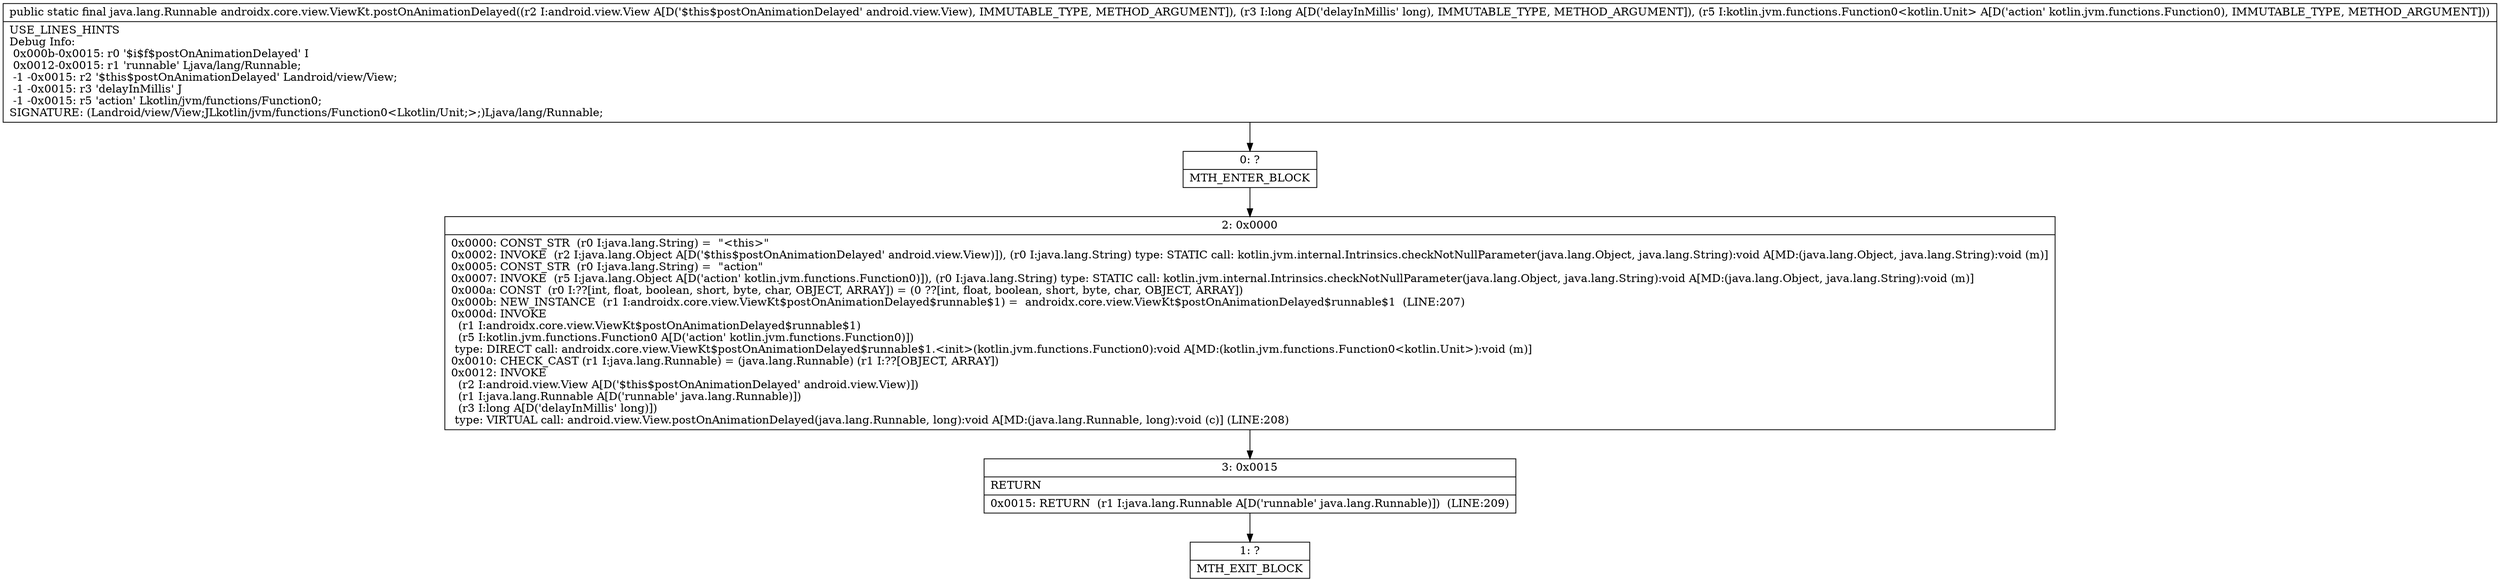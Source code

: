 digraph "CFG forandroidx.core.view.ViewKt.postOnAnimationDelayed(Landroid\/view\/View;JLkotlin\/jvm\/functions\/Function0;)Ljava\/lang\/Runnable;" {
Node_0 [shape=record,label="{0\:\ ?|MTH_ENTER_BLOCK\l}"];
Node_2 [shape=record,label="{2\:\ 0x0000|0x0000: CONST_STR  (r0 I:java.lang.String) =  \"\<this\>\" \l0x0002: INVOKE  (r2 I:java.lang.Object A[D('$this$postOnAnimationDelayed' android.view.View)]), (r0 I:java.lang.String) type: STATIC call: kotlin.jvm.internal.Intrinsics.checkNotNullParameter(java.lang.Object, java.lang.String):void A[MD:(java.lang.Object, java.lang.String):void (m)]\l0x0005: CONST_STR  (r0 I:java.lang.String) =  \"action\" \l0x0007: INVOKE  (r5 I:java.lang.Object A[D('action' kotlin.jvm.functions.Function0)]), (r0 I:java.lang.String) type: STATIC call: kotlin.jvm.internal.Intrinsics.checkNotNullParameter(java.lang.Object, java.lang.String):void A[MD:(java.lang.Object, java.lang.String):void (m)]\l0x000a: CONST  (r0 I:??[int, float, boolean, short, byte, char, OBJECT, ARRAY]) = (0 ??[int, float, boolean, short, byte, char, OBJECT, ARRAY]) \l0x000b: NEW_INSTANCE  (r1 I:androidx.core.view.ViewKt$postOnAnimationDelayed$runnable$1) =  androidx.core.view.ViewKt$postOnAnimationDelayed$runnable$1  (LINE:207)\l0x000d: INVOKE  \l  (r1 I:androidx.core.view.ViewKt$postOnAnimationDelayed$runnable$1)\l  (r5 I:kotlin.jvm.functions.Function0 A[D('action' kotlin.jvm.functions.Function0)])\l type: DIRECT call: androidx.core.view.ViewKt$postOnAnimationDelayed$runnable$1.\<init\>(kotlin.jvm.functions.Function0):void A[MD:(kotlin.jvm.functions.Function0\<kotlin.Unit\>):void (m)]\l0x0010: CHECK_CAST (r1 I:java.lang.Runnable) = (java.lang.Runnable) (r1 I:??[OBJECT, ARRAY]) \l0x0012: INVOKE  \l  (r2 I:android.view.View A[D('$this$postOnAnimationDelayed' android.view.View)])\l  (r1 I:java.lang.Runnable A[D('runnable' java.lang.Runnable)])\l  (r3 I:long A[D('delayInMillis' long)])\l type: VIRTUAL call: android.view.View.postOnAnimationDelayed(java.lang.Runnable, long):void A[MD:(java.lang.Runnable, long):void (c)] (LINE:208)\l}"];
Node_3 [shape=record,label="{3\:\ 0x0015|RETURN\l|0x0015: RETURN  (r1 I:java.lang.Runnable A[D('runnable' java.lang.Runnable)])  (LINE:209)\l}"];
Node_1 [shape=record,label="{1\:\ ?|MTH_EXIT_BLOCK\l}"];
MethodNode[shape=record,label="{public static final java.lang.Runnable androidx.core.view.ViewKt.postOnAnimationDelayed((r2 I:android.view.View A[D('$this$postOnAnimationDelayed' android.view.View), IMMUTABLE_TYPE, METHOD_ARGUMENT]), (r3 I:long A[D('delayInMillis' long), IMMUTABLE_TYPE, METHOD_ARGUMENT]), (r5 I:kotlin.jvm.functions.Function0\<kotlin.Unit\> A[D('action' kotlin.jvm.functions.Function0), IMMUTABLE_TYPE, METHOD_ARGUMENT]))  | USE_LINES_HINTS\lDebug Info:\l  0x000b\-0x0015: r0 '$i$f$postOnAnimationDelayed' I\l  0x0012\-0x0015: r1 'runnable' Ljava\/lang\/Runnable;\l  \-1 \-0x0015: r2 '$this$postOnAnimationDelayed' Landroid\/view\/View;\l  \-1 \-0x0015: r3 'delayInMillis' J\l  \-1 \-0x0015: r5 'action' Lkotlin\/jvm\/functions\/Function0;\lSIGNATURE: (Landroid\/view\/View;JLkotlin\/jvm\/functions\/Function0\<Lkotlin\/Unit;\>;)Ljava\/lang\/Runnable;\l}"];
MethodNode -> Node_0;Node_0 -> Node_2;
Node_2 -> Node_3;
Node_3 -> Node_1;
}

